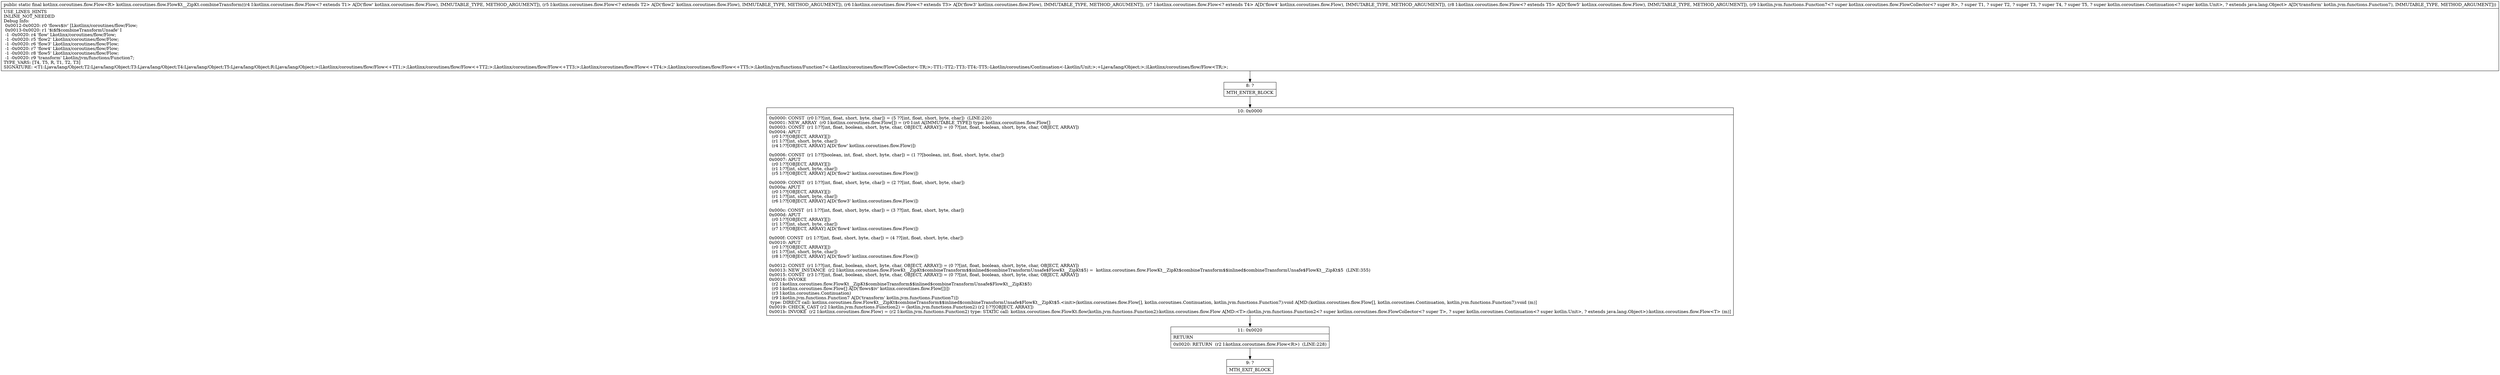 digraph "CFG forkotlinx.coroutines.flow.FlowKt__ZipKt.combineTransform(Lkotlinx\/coroutines\/flow\/Flow;Lkotlinx\/coroutines\/flow\/Flow;Lkotlinx\/coroutines\/flow\/Flow;Lkotlinx\/coroutines\/flow\/Flow;Lkotlinx\/coroutines\/flow\/Flow;Lkotlin\/jvm\/functions\/Function7;)Lkotlinx\/coroutines\/flow\/Flow;" {
Node_8 [shape=record,label="{8\:\ ?|MTH_ENTER_BLOCK\l}"];
Node_10 [shape=record,label="{10\:\ 0x0000|0x0000: CONST  (r0 I:??[int, float, short, byte, char]) = (5 ??[int, float, short, byte, char])  (LINE:220)\l0x0001: NEW_ARRAY  (r0 I:kotlinx.coroutines.flow.Flow[]) = (r0 I:int A[IMMUTABLE_TYPE]) type: kotlinx.coroutines.flow.Flow[] \l0x0003: CONST  (r1 I:??[int, float, boolean, short, byte, char, OBJECT, ARRAY]) = (0 ??[int, float, boolean, short, byte, char, OBJECT, ARRAY]) \l0x0004: APUT  \l  (r0 I:??[OBJECT, ARRAY][])\l  (r1 I:??[int, short, byte, char])\l  (r4 I:??[OBJECT, ARRAY] A[D('flow' kotlinx.coroutines.flow.Flow)])\l \l0x0006: CONST  (r1 I:??[boolean, int, float, short, byte, char]) = (1 ??[boolean, int, float, short, byte, char]) \l0x0007: APUT  \l  (r0 I:??[OBJECT, ARRAY][])\l  (r1 I:??[int, short, byte, char])\l  (r5 I:??[OBJECT, ARRAY] A[D('flow2' kotlinx.coroutines.flow.Flow)])\l \l0x0009: CONST  (r1 I:??[int, float, short, byte, char]) = (2 ??[int, float, short, byte, char]) \l0x000a: APUT  \l  (r0 I:??[OBJECT, ARRAY][])\l  (r1 I:??[int, short, byte, char])\l  (r6 I:??[OBJECT, ARRAY] A[D('flow3' kotlinx.coroutines.flow.Flow)])\l \l0x000c: CONST  (r1 I:??[int, float, short, byte, char]) = (3 ??[int, float, short, byte, char]) \l0x000d: APUT  \l  (r0 I:??[OBJECT, ARRAY][])\l  (r1 I:??[int, short, byte, char])\l  (r7 I:??[OBJECT, ARRAY] A[D('flow4' kotlinx.coroutines.flow.Flow)])\l \l0x000f: CONST  (r1 I:??[int, float, short, byte, char]) = (4 ??[int, float, short, byte, char]) \l0x0010: APUT  \l  (r0 I:??[OBJECT, ARRAY][])\l  (r1 I:??[int, short, byte, char])\l  (r8 I:??[OBJECT, ARRAY] A[D('flow5' kotlinx.coroutines.flow.Flow)])\l \l0x0012: CONST  (r1 I:??[int, float, boolean, short, byte, char, OBJECT, ARRAY]) = (0 ??[int, float, boolean, short, byte, char, OBJECT, ARRAY]) \l0x0013: NEW_INSTANCE  (r2 I:kotlinx.coroutines.flow.FlowKt__ZipKt$combineTransform$$inlined$combineTransformUnsafe$FlowKt__ZipKt$5) =  kotlinx.coroutines.flow.FlowKt__ZipKt$combineTransform$$inlined$combineTransformUnsafe$FlowKt__ZipKt$5  (LINE:355)\l0x0015: CONST  (r3 I:??[int, float, boolean, short, byte, char, OBJECT, ARRAY]) = (0 ??[int, float, boolean, short, byte, char, OBJECT, ARRAY]) \l0x0016: INVOKE  \l  (r2 I:kotlinx.coroutines.flow.FlowKt__ZipKt$combineTransform$$inlined$combineTransformUnsafe$FlowKt__ZipKt$5)\l  (r0 I:kotlinx.coroutines.flow.Flow[] A[D('flows$iv' kotlinx.coroutines.flow.Flow[])])\l  (r3 I:kotlin.coroutines.Continuation)\l  (r9 I:kotlin.jvm.functions.Function7 A[D('transform' kotlin.jvm.functions.Function7)])\l type: DIRECT call: kotlinx.coroutines.flow.FlowKt__ZipKt$combineTransform$$inlined$combineTransformUnsafe$FlowKt__ZipKt$5.\<init\>(kotlinx.coroutines.flow.Flow[], kotlin.coroutines.Continuation, kotlin.jvm.functions.Function7):void A[MD:(kotlinx.coroutines.flow.Flow[], kotlin.coroutines.Continuation, kotlin.jvm.functions.Function7):void (m)]\l0x0019: CHECK_CAST (r2 I:kotlin.jvm.functions.Function2) = (kotlin.jvm.functions.Function2) (r2 I:??[OBJECT, ARRAY]) \l0x001b: INVOKE  (r2 I:kotlinx.coroutines.flow.Flow) = (r2 I:kotlin.jvm.functions.Function2) type: STATIC call: kotlinx.coroutines.flow.FlowKt.flow(kotlin.jvm.functions.Function2):kotlinx.coroutines.flow.Flow A[MD:\<T\>:(kotlin.jvm.functions.Function2\<? super kotlinx.coroutines.flow.FlowCollector\<? super T\>, ? super kotlin.coroutines.Continuation\<? super kotlin.Unit\>, ? extends java.lang.Object\>):kotlinx.coroutines.flow.Flow\<T\> (m)]\l}"];
Node_11 [shape=record,label="{11\:\ 0x0020|RETURN\l|0x0020: RETURN  (r2 I:kotlinx.coroutines.flow.Flow\<R\>)  (LINE:228)\l}"];
Node_9 [shape=record,label="{9\:\ ?|MTH_EXIT_BLOCK\l}"];
MethodNode[shape=record,label="{public static final kotlinx.coroutines.flow.Flow\<R\> kotlinx.coroutines.flow.FlowKt__ZipKt.combineTransform((r4 I:kotlinx.coroutines.flow.Flow\<? extends T1\> A[D('flow' kotlinx.coroutines.flow.Flow), IMMUTABLE_TYPE, METHOD_ARGUMENT]), (r5 I:kotlinx.coroutines.flow.Flow\<? extends T2\> A[D('flow2' kotlinx.coroutines.flow.Flow), IMMUTABLE_TYPE, METHOD_ARGUMENT]), (r6 I:kotlinx.coroutines.flow.Flow\<? extends T3\> A[D('flow3' kotlinx.coroutines.flow.Flow), IMMUTABLE_TYPE, METHOD_ARGUMENT]), (r7 I:kotlinx.coroutines.flow.Flow\<? extends T4\> A[D('flow4' kotlinx.coroutines.flow.Flow), IMMUTABLE_TYPE, METHOD_ARGUMENT]), (r8 I:kotlinx.coroutines.flow.Flow\<? extends T5\> A[D('flow5' kotlinx.coroutines.flow.Flow), IMMUTABLE_TYPE, METHOD_ARGUMENT]), (r9 I:kotlin.jvm.functions.Function7\<? super kotlinx.coroutines.flow.FlowCollector\<? super R\>, ? super T1, ? super T2, ? super T3, ? super T4, ? super T5, ? super kotlin.coroutines.Continuation\<? super kotlin.Unit\>, ? extends java.lang.Object\> A[D('transform' kotlin.jvm.functions.Function7), IMMUTABLE_TYPE, METHOD_ARGUMENT]))  | USE_LINES_HINTS\lINLINE_NOT_NEEDED\lDebug Info:\l  0x0012\-0x0020: r0 'flows$iv' [Lkotlinx\/coroutines\/flow\/Flow;\l  0x0013\-0x0020: r1 '$i$f$combineTransformUnsafe' I\l  \-1 \-0x0020: r4 'flow' Lkotlinx\/coroutines\/flow\/Flow;\l  \-1 \-0x0020: r5 'flow2' Lkotlinx\/coroutines\/flow\/Flow;\l  \-1 \-0x0020: r6 'flow3' Lkotlinx\/coroutines\/flow\/Flow;\l  \-1 \-0x0020: r7 'flow4' Lkotlinx\/coroutines\/flow\/Flow;\l  \-1 \-0x0020: r8 'flow5' Lkotlinx\/coroutines\/flow\/Flow;\l  \-1 \-0x0020: r9 'transform' Lkotlin\/jvm\/functions\/Function7;\lTYPE_VARS: [T4, T5, R, T1, T2, T3]\lSIGNATURE: \<T1:Ljava\/lang\/Object;T2:Ljava\/lang\/Object;T3:Ljava\/lang\/Object;T4:Ljava\/lang\/Object;T5:Ljava\/lang\/Object;R:Ljava\/lang\/Object;\>(Lkotlinx\/coroutines\/flow\/Flow\<+TT1;\>;Lkotlinx\/coroutines\/flow\/Flow\<+TT2;\>;Lkotlinx\/coroutines\/flow\/Flow\<+TT3;\>;Lkotlinx\/coroutines\/flow\/Flow\<+TT4;\>;Lkotlinx\/coroutines\/flow\/Flow\<+TT5;\>;Lkotlin\/jvm\/functions\/Function7\<\-Lkotlinx\/coroutines\/flow\/FlowCollector\<\-TR;\>;\-TT1;\-TT2;\-TT3;\-TT4;\-TT5;\-Lkotlin\/coroutines\/Continuation\<\-Lkotlin\/Unit;\>;+Ljava\/lang\/Object;\>;)Lkotlinx\/coroutines\/flow\/Flow\<TR;\>;\l}"];
MethodNode -> Node_8;Node_8 -> Node_10;
Node_10 -> Node_11;
Node_11 -> Node_9;
}

